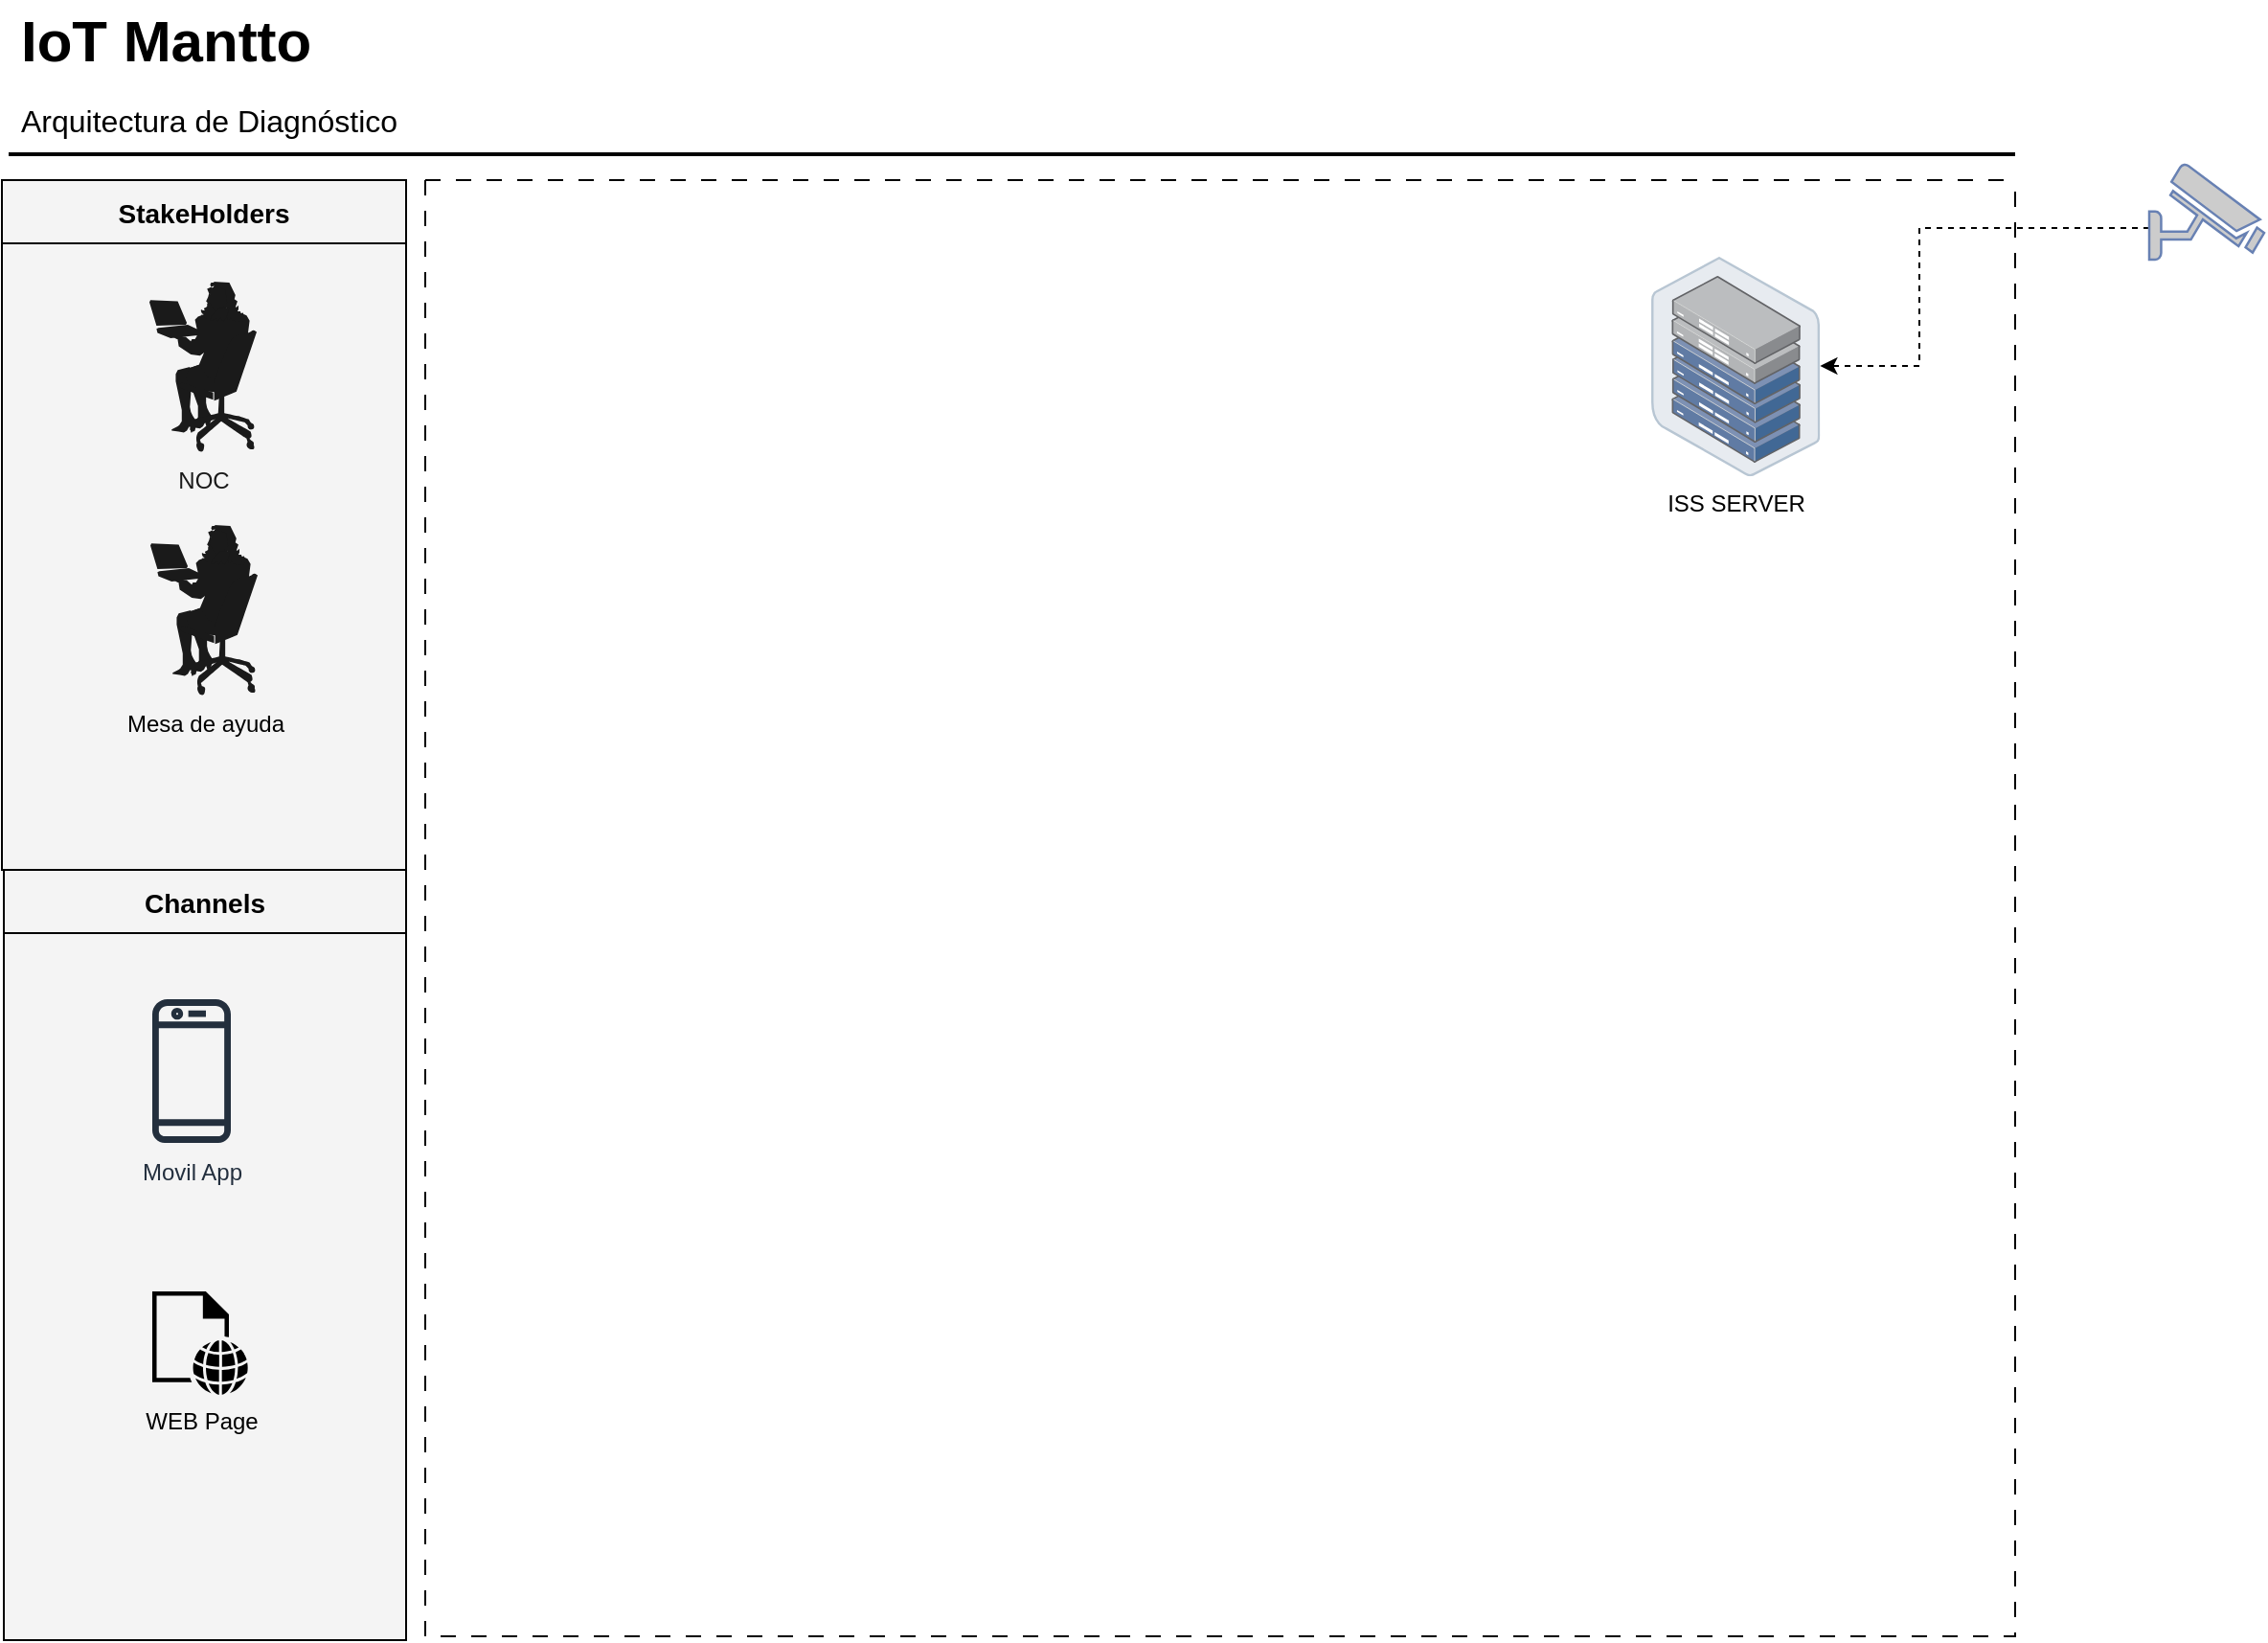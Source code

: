 <mxfile version="22.1.11" type="github">
  <diagram id="Ht1M8jgEwFfnCIfOTk4-" name="Page-1">
    <mxGraphModel dx="1980" dy="1084" grid="1" gridSize="10" guides="1" tooltips="1" connect="1" arrows="1" fold="1" page="1" pageScale="1" pageWidth="827" pageHeight="1169" math="0" shadow="0">
      <root>
        <mxCell id="0" />
        <mxCell id="1" parent="0" />
        <mxCell id="-QjtrjUzRDEMRZ5MF8oH-47" value="IoT Mantto" style="text;html=1;resizable=0;points=[];autosize=1;align=left;verticalAlign=top;spacingTop=-4;fontSize=30;fontStyle=1;labelBackgroundColor=none;" parent="1" vertex="1">
          <mxGeometry x="36.5" y="26.5" width="180" height="40" as="geometry" />
        </mxCell>
        <mxCell id="-QjtrjUzRDEMRZ5MF8oH-48" value="Arquitectura de Diagnóstico&amp;nbsp;" style="text;html=1;resizable=0;points=[];autosize=1;align=left;verticalAlign=top;spacingTop=-4;fontSize=16;labelBackgroundColor=none;" parent="1" vertex="1">
          <mxGeometry x="36.5" y="76.5" width="220" height="30" as="geometry" />
        </mxCell>
        <mxCell id="SCVMTBWpLvtzJIhz15lM-1" value="" style="line;strokeWidth=2;html=1;fontSize=14;labelBackgroundColor=none;" parent="1" vertex="1">
          <mxGeometry x="32.5" y="101.5" width="1047.5" height="10" as="geometry" />
        </mxCell>
        <mxCell id="jZVaUwOg5UY3L9NAnvdq-59" value="StakeHolders" style="swimlane;fontSize=14;align=center;swimlaneFillColor=#f4f4f4;fillColor=#f4f4f4;startSize=33;container=1;pointerEvents=0;collapsible=0;recursiveResize=0;" parent="1" vertex="1">
          <mxGeometry x="29" y="120" width="211" height="360" as="geometry" />
        </mxCell>
        <mxCell id="e8etL6K2DBiOjURZ3ap9-7" value="&lt;font color=&quot;#000000&quot;&gt;Mesa de ayuda&lt;/font&gt;" style="shape=mxgraph.cisco.people.sitting_woman;html=1;pointerEvents=1;dashed=0;fillColor=#1A1A1A;strokeColor=#314354;strokeWidth=2;verticalLabelPosition=bottom;verticalAlign=top;align=center;outlineConnect=0;fontColor=#ffffff;" vertex="1" parent="jZVaUwOg5UY3L9NAnvdq-59">
          <mxGeometry x="77.5" y="180" width="56" height="90" as="geometry" />
        </mxCell>
        <mxCell id="e8etL6K2DBiOjURZ3ap9-17" value="&lt;font color=&quot;#1a1a1a&quot;&gt;NOC&lt;/font&gt;" style="shape=mxgraph.cisco.people.sitting_woman;html=1;pointerEvents=1;dashed=0;fillColor=#1A1A1A;strokeColor=#314354;strokeWidth=2;verticalLabelPosition=bottom;verticalAlign=top;align=center;outlineConnect=0;fontColor=#ffffff;" vertex="1" parent="jZVaUwOg5UY3L9NAnvdq-59">
          <mxGeometry x="77" y="53" width="56" height="90" as="geometry" />
        </mxCell>
        <mxCell id="jZVaUwOg5UY3L9NAnvdq-62" value="Channels" style="swimlane;fontSize=14;align=center;swimlaneFillColor=#f4f4f4;fillColor=#f4f4f4;startSize=33;container=1;pointerEvents=0;collapsible=0;recursiveResize=0;" parent="1" vertex="1">
          <mxGeometry x="30" y="480" width="210" height="402" as="geometry" />
        </mxCell>
        <mxCell id="e8etL6K2DBiOjURZ3ap9-20" value="Movil App" style="sketch=0;outlineConnect=0;fontColor=#232F3E;gradientColor=none;fillColor=#232F3D;strokeColor=none;dashed=0;verticalLabelPosition=bottom;verticalAlign=top;align=center;html=1;fontSize=12;fontStyle=0;aspect=fixed;pointerEvents=1;shape=mxgraph.aws4.mobile_client;" vertex="1" parent="jZVaUwOg5UY3L9NAnvdq-62">
          <mxGeometry x="77.5" y="66" width="41" height="78" as="geometry" />
        </mxCell>
        <mxCell id="e8etL6K2DBiOjURZ3ap9-22" value="WEB Page" style="sketch=0;pointerEvents=1;shadow=0;dashed=0;html=1;strokeColor=none;fillColor=#000000;labelPosition=center;verticalLabelPosition=bottom;verticalAlign=top;outlineConnect=0;align=center;shape=mxgraph.office.concepts.web_page;" vertex="1" parent="jZVaUwOg5UY3L9NAnvdq-62">
          <mxGeometry x="77.5" y="220" width="50" height="54" as="geometry" />
        </mxCell>
        <mxCell id="e8etL6K2DBiOjURZ3ap9-23" value="" style="swimlane;startSize=0;dashed=1;dashPattern=8 8;" vertex="1" parent="1">
          <mxGeometry x="250" y="120" width="830" height="760" as="geometry" />
        </mxCell>
        <mxCell id="e8etL6K2DBiOjURZ3ap9-26" value="ISS SERVER" style="image;points=[];aspect=fixed;html=1;align=center;shadow=0;dashed=0;image=img/lib/allied_telesis/storage/Datacenter_Server_Half_Rack_ToR.svg;" vertex="1" parent="e8etL6K2DBiOjURZ3ap9-23">
          <mxGeometry x="640" y="40" width="88.2" height="114.6" as="geometry" />
        </mxCell>
        <mxCell id="e8etL6K2DBiOjURZ3ap9-27" style="edgeStyle=orthogonalEdgeStyle;rounded=0;orthogonalLoop=1;jettySize=auto;html=1;dashed=1;" edge="1" parent="1" source="e8etL6K2DBiOjURZ3ap9-24" target="e8etL6K2DBiOjURZ3ap9-26">
          <mxGeometry relative="1" as="geometry">
            <mxPoint x="1110" y="180" as="sourcePoint" />
            <Array as="points">
              <mxPoint x="1030" y="145" />
              <mxPoint x="1030" y="217" />
            </Array>
          </mxGeometry>
        </mxCell>
        <mxCell id="e8etL6K2DBiOjURZ3ap9-24" value="" style="fontColor=#0066CC;verticalAlign=top;verticalLabelPosition=bottom;labelPosition=center;align=center;html=1;outlineConnect=0;fillColor=#CCCCCC;strokeColor=#6881B3;gradientColor=none;gradientDirection=north;strokeWidth=2;shape=mxgraph.networks.security_camera;" vertex="1" parent="1">
          <mxGeometry x="1150" y="111.5" width="60" height="50" as="geometry" />
        </mxCell>
      </root>
    </mxGraphModel>
  </diagram>
</mxfile>
